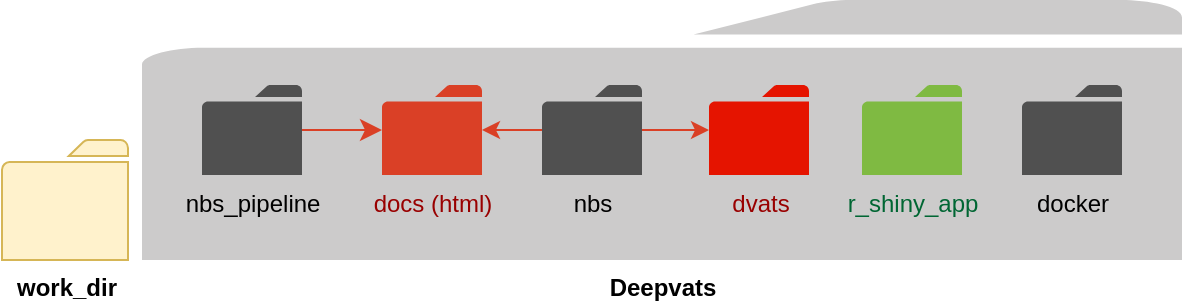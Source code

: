 <mxfile version="24.7.17" pages="2">
  <diagram id="3HKbrIMbNx6Ndomt4ODR" name="main_folders">
    <mxGraphModel dx="792" dy="827" grid="1" gridSize="10" guides="1" tooltips="1" connect="1" arrows="1" fold="1" page="1" pageScale="1" pageWidth="827" pageHeight="1169" math="0" shadow="0">
      <root>
        <mxCell id="0" />
        <mxCell id="1" parent="0" />
        <mxCell id="t32T8Ktt79tADhrdBDfe-1" value="&lt;b&gt;Deepvats&lt;/b&gt;" style="sketch=0;pointerEvents=1;shadow=0;dashed=0;html=1;strokeColor=none;labelPosition=center;verticalLabelPosition=bottom;verticalAlign=top;outlineConnect=0;align=center;shape=mxgraph.office.concepts.folder;fillColor=#CCCBCB;" parent="1" vertex="1">
          <mxGeometry x="80" y="250" width="520" height="130" as="geometry" />
        </mxCell>
        <mxCell id="t32T8Ktt79tADhrdBDfe-2" value="nbs" style="sketch=0;pointerEvents=1;shadow=0;dashed=0;html=1;strokeColor=none;fillColor=#505050;labelPosition=center;verticalLabelPosition=bottom;verticalAlign=top;outlineConnect=0;align=center;shape=mxgraph.office.concepts.folder;" parent="1" vertex="1">
          <mxGeometry x="280" y="292.5" width="50" height="45" as="geometry" />
        </mxCell>
        <mxCell id="t32T8Ktt79tADhrdBDfe-3" value="docker" style="sketch=0;pointerEvents=1;shadow=0;dashed=0;html=1;strokeColor=none;fillColor=#505050;labelPosition=center;verticalLabelPosition=bottom;verticalAlign=top;outlineConnect=0;align=center;shape=mxgraph.office.concepts.folder;" parent="1" vertex="1">
          <mxGeometry x="520" y="292.5" width="50" height="45" as="geometry" />
        </mxCell>
        <mxCell id="t32T8Ktt79tADhrdBDfe-4" value="docs (html)" style="sketch=0;pointerEvents=1;shadow=0;dashed=0;html=1;strokeColor=none;fillColor=#DA4026;labelPosition=center;verticalLabelPosition=bottom;verticalAlign=top;outlineConnect=0;align=center;shape=mxgraph.office.concepts.folder;fontColor=#990000;" parent="1" vertex="1">
          <mxGeometry x="200" y="292.5" width="50" height="45" as="geometry" />
        </mxCell>
        <mxCell id="t32T8Ktt79tADhrdBDfe-5" style="edgeStyle=orthogonalEdgeStyle;rounded=0;orthogonalLoop=1;jettySize=auto;html=1;strokeColor=#DA4026;" parent="1" source="t32T8Ktt79tADhrdBDfe-2" target="t32T8Ktt79tADhrdBDfe-4" edge="1">
          <mxGeometry relative="1" as="geometry">
            <Array as="points">
              <mxPoint x="270" y="315" />
              <mxPoint x="270" y="315" />
            </Array>
          </mxGeometry>
        </mxCell>
        <mxCell id="t32T8Ktt79tADhrdBDfe-6" value="dvats" style="sketch=0;pointerEvents=1;shadow=0;dashed=0;html=1;strokeColor=none;fillColor=#e51400;labelPosition=center;verticalLabelPosition=bottom;verticalAlign=top;outlineConnect=0;align=center;shape=mxgraph.office.concepts.folder;fontColor=#990000;" parent="1" vertex="1">
          <mxGeometry x="363.5" y="292.5" width="50" height="45" as="geometry" />
        </mxCell>
        <mxCell id="t32T8Ktt79tADhrdBDfe-7" style="edgeStyle=orthogonalEdgeStyle;rounded=0;orthogonalLoop=1;jettySize=auto;html=1;strokeColor=#DA4026;" parent="1" source="t32T8Ktt79tADhrdBDfe-2" target="t32T8Ktt79tADhrdBDfe-6" edge="1">
          <mxGeometry relative="1" as="geometry">
            <Array as="points" />
          </mxGeometry>
        </mxCell>
        <mxCell id="t32T8Ktt79tADhrdBDfe-8" value="" style="edgeStyle=segmentEdgeStyle;endArrow=classic;html=1;curved=0;rounded=0;endSize=8;startSize=8;strokeColor=#DA4026;" parent="1" source="t32T8Ktt79tADhrdBDfe-9" target="t32T8Ktt79tADhrdBDfe-4" edge="1">
          <mxGeometry width="50" height="50" relative="1" as="geometry">
            <mxPoint x="280" y="450" as="sourcePoint" />
            <mxPoint x="330" y="400" as="targetPoint" />
          </mxGeometry>
        </mxCell>
        <mxCell id="t32T8Ktt79tADhrdBDfe-9" value="nbs_pipeline" style="sketch=0;pointerEvents=1;shadow=0;dashed=0;html=1;strokeColor=none;fillColor=#505050;labelPosition=center;verticalLabelPosition=bottom;verticalAlign=top;outlineConnect=0;align=center;shape=mxgraph.office.concepts.folder;" parent="1" vertex="1">
          <mxGeometry x="110" y="292.5" width="50" height="45" as="geometry" />
        </mxCell>
        <mxCell id="t32T8Ktt79tADhrdBDfe-10" value="&lt;font&gt;r_shiny_app&lt;/font&gt;" style="sketch=0;pointerEvents=1;shadow=0;dashed=0;html=1;strokeColor=none;labelPosition=center;verticalLabelPosition=bottom;verticalAlign=top;outlineConnect=0;align=center;shape=mxgraph.office.concepts.folder;fillColor=#7FBA42;fontColor=#006633;" parent="1" vertex="1">
          <mxGeometry x="440" y="292.5" width="50" height="45" as="geometry" />
        </mxCell>
        <mxCell id="t32T8Ktt79tADhrdBDfe-11" value="&lt;font size=&quot;1&quot; style=&quot;&quot;&gt;&lt;b style=&quot;font-size: 12px;&quot;&gt;work_dir&lt;/b&gt;&lt;/font&gt;" style="sketch=0;pointerEvents=1;shadow=0;dashed=0;html=1;strokeColor=#d6b656;labelPosition=center;verticalLabelPosition=bottom;verticalAlign=top;outlineConnect=0;align=center;shape=mxgraph.office.concepts.folder;fillColor=#fff2cc;" parent="1" vertex="1">
          <mxGeometry x="10" y="320" width="63" height="60" as="geometry" />
        </mxCell>
      </root>
    </mxGraphModel>
  </diagram>
  <diagram name="main_folders_uses" id="PkBRwI52Mzq4C9EBuleq">
    <mxGraphModel dx="1759" dy="973" grid="1" gridSize="10" guides="1" tooltips="1" connect="1" arrows="1" fold="1" page="1" pageScale="1" pageWidth="827" pageHeight="1169" math="0" shadow="0">
      <root>
        <mxCell id="3JRiEsoxXd5dGJqfhaeT-0" />
        <mxCell id="3JRiEsoxXd5dGJqfhaeT-1" parent="3JRiEsoxXd5dGJqfhaeT-0" />
        <mxCell id="Gj9LCT_WMwvpNeRdyANP-9" value="&lt;b style=&quot;&quot;&gt;&lt;font style=&quot;font-size: 16px;&quot; color=&quot;#7ea6e0&quot;&gt;Visual Analytics&amp;nbsp;&lt;/font&gt;&lt;br style=&quot;&quot;&gt;&lt;br style=&quot;&quot;&gt;&lt;br style=&quot;&quot;&gt;&lt;br style=&quot;&quot;&gt;&lt;br style=&quot;&quot;&gt;&lt;br style=&quot;&quot;&gt;&lt;br style=&quot;&quot;&gt;&lt;br style=&quot;&quot;&gt;&lt;br style=&quot;&quot;&gt;&lt;br style=&quot;&quot;&gt;&lt;/b&gt;" style="rounded=0;whiteSpace=wrap;html=1;fillColor=#dae8fc;strokeColor=#6c8ebf;fontSize=20;container=1;" vertex="1" parent="3JRiEsoxXd5dGJqfhaeT-1">
          <mxGeometry x="455" y="240" width="80" height="170" as="geometry" />
        </mxCell>
        <mxCell id="Gj9LCT_WMwvpNeRdyANP-10" value="&lt;b style=&quot;font-size: 16px;&quot;&gt;&lt;font color=&quot;#990000&quot; style=&quot;font-size: 16px;&quot;&gt;Deep Learning&lt;br style=&quot;font-size: 16px;&quot;&gt;&lt;br style=&quot;font-size: 16px;&quot;&gt;&lt;br style=&quot;font-size: 16px;&quot;&gt;&lt;br style=&quot;font-size: 16px;&quot;&gt;&lt;br style=&quot;font-size: 16px;&quot;&gt;&lt;/font&gt;&lt;br style=&quot;font-size: 16px;&quot;&gt;&lt;/b&gt;&lt;div&gt;&lt;b style=&quot;font-size: 16px;&quot;&gt;&lt;br&gt;&lt;/b&gt;&lt;/div&gt;&lt;div&gt;&lt;b style=&quot;font-size: 16px;&quot;&gt;&lt;br&gt;&lt;/b&gt;&lt;/div&gt;&lt;div&gt;&lt;b style=&quot;font-size: 16px;&quot;&gt;&lt;br&gt;&lt;/b&gt;&lt;/div&gt;&lt;div&gt;&lt;b style=&quot;font-size: 16px;&quot;&gt;&lt;br&gt;&lt;/b&gt;&lt;/div&gt;&lt;div&gt;&lt;b style=&quot;font-size: 16px;&quot;&gt;&lt;br&gt;&lt;/b&gt;&lt;/div&gt;" style="rounded=0;whiteSpace=wrap;html=1;fillColor=#F8DADA;strokeColor=#b85450;fontSize=16;" vertex="1" parent="3JRiEsoxXd5dGJqfhaeT-1">
          <mxGeometry x="100" y="240" width="350" height="170" as="geometry" />
        </mxCell>
        <mxCell id="3JRiEsoxXd5dGJqfhaeT-2" value="&lt;b&gt;deepvats&lt;/b&gt;" style="sketch=0;pointerEvents=1;shadow=0;dashed=0;html=1;strokeColor=none;labelPosition=center;verticalLabelPosition=bottom;verticalAlign=top;outlineConnect=0;align=center;shape=mxgraph.office.concepts.folder;fillColor=#CCCBCB;opacity=60;" vertex="1" parent="3JRiEsoxXd5dGJqfhaeT-1">
          <mxGeometry x="110" y="250" width="520" height="130" as="geometry" />
        </mxCell>
        <mxCell id="Gj9LCT_WMwvpNeRdyANP-7" value="&lt;b style=&quot;font-size: 16px;&quot;&gt;&lt;font color=&quot;#c2a54e&quot; style=&quot;font-size: 16px;&quot;&gt;Storage&amp;nbsp;&lt;/font&gt;&lt;br style=&quot;font-size: 16px;&quot;&gt;&lt;br style=&quot;font-size: 16px;&quot;&gt;&lt;br style=&quot;font-size: 16px;&quot;&gt;&lt;br style=&quot;font-size: 16px;&quot;&gt;&lt;br style=&quot;font-size: 16px;&quot;&gt;&lt;br style=&quot;font-size: 16px;&quot;&gt;&lt;br style=&quot;font-size: 16px;&quot;&gt;&lt;br style=&quot;font-size: 16px;&quot;&gt;&lt;br style=&quot;font-size: 16px;&quot;&gt;&lt;br style=&quot;font-size: 16px;&quot;&gt;&lt;br style=&quot;font-size: 16px;&quot;&gt;&lt;/b&gt;" style="rounded=0;whiteSpace=wrap;html=1;fillColor=#FFFCEB;strokeColor=#d6b656;fontSize=16;" vertex="1" parent="3JRiEsoxXd5dGJqfhaeT-1">
          <mxGeometry x="-10" y="240" width="100" height="170" as="geometry" />
        </mxCell>
        <mxCell id="3JRiEsoxXd5dGJqfhaeT-3" value="nbs" style="sketch=0;pointerEvents=1;shadow=0;dashed=0;html=1;strokeColor=none;fillColor=#505050;labelPosition=center;verticalLabelPosition=bottom;verticalAlign=top;outlineConnect=0;align=center;shape=mxgraph.office.concepts.folder;" vertex="1" parent="3JRiEsoxXd5dGJqfhaeT-1">
          <mxGeometry x="310" y="292.5" width="50" height="45" as="geometry" />
        </mxCell>
        <mxCell id="Gj9LCT_WMwvpNeRdyANP-11" style="edgeStyle=orthogonalEdgeStyle;rounded=0;orthogonalLoop=1;jettySize=auto;html=1;entryX=0.75;entryY=1;entryDx=0;entryDy=0;strokeWidth=2;fillColor=#f5f5f5;strokeColor=#666666;" edge="1" parent="3JRiEsoxXd5dGJqfhaeT-1" source="3JRiEsoxXd5dGJqfhaeT-4" target="Gj9LCT_WMwvpNeRdyANP-9">
          <mxGeometry relative="1" as="geometry">
            <Array as="points">
              <mxPoint x="610" y="330" />
              <mxPoint x="610" y="430" />
              <mxPoint x="515" y="430" />
            </Array>
          </mxGeometry>
        </mxCell>
        <mxCell id="Gj9LCT_WMwvpNeRdyANP-13" style="edgeStyle=orthogonalEdgeStyle;rounded=0;orthogonalLoop=1;jettySize=auto;html=1;entryX=0.75;entryY=1;entryDx=0;entryDy=0;strokeWidth=2;fillColor=#f5f5f5;strokeColor=#666666;" edge="1" parent="3JRiEsoxXd5dGJqfhaeT-1" source="3JRiEsoxXd5dGJqfhaeT-4" target="Gj9LCT_WMwvpNeRdyANP-10">
          <mxGeometry relative="1" as="geometry">
            <Array as="points">
              <mxPoint x="610" y="330" />
              <mxPoint x="610" y="430" />
              <mxPoint x="363" y="430" />
            </Array>
          </mxGeometry>
        </mxCell>
        <mxCell id="3JRiEsoxXd5dGJqfhaeT-4" value="docker" style="sketch=0;pointerEvents=1;shadow=0;dashed=0;html=1;strokeColor=none;fillColor=#505050;labelPosition=center;verticalLabelPosition=bottom;verticalAlign=top;outlineConnect=0;align=center;shape=mxgraph.office.concepts.folder;" vertex="1" parent="3JRiEsoxXd5dGJqfhaeT-1">
          <mxGeometry x="550" y="292.5" width="50" height="45" as="geometry" />
        </mxCell>
        <mxCell id="3JRiEsoxXd5dGJqfhaeT-5" value="docs (html)" style="sketch=0;pointerEvents=1;shadow=0;dashed=0;html=1;strokeColor=none;fillColor=#DA4026;labelPosition=center;verticalLabelPosition=bottom;verticalAlign=top;outlineConnect=0;align=center;shape=mxgraph.office.concepts.folder;fontColor=#990000;" vertex="1" parent="3JRiEsoxXd5dGJqfhaeT-1">
          <mxGeometry x="230" y="292.5" width="50" height="45" as="geometry" />
        </mxCell>
        <mxCell id="3JRiEsoxXd5dGJqfhaeT-6" style="edgeStyle=orthogonalEdgeStyle;rounded=0;orthogonalLoop=1;jettySize=auto;html=1;strokeColor=#DA4026;" edge="1" parent="3JRiEsoxXd5dGJqfhaeT-1" source="3JRiEsoxXd5dGJqfhaeT-3" target="3JRiEsoxXd5dGJqfhaeT-5">
          <mxGeometry relative="1" as="geometry">
            <Array as="points">
              <mxPoint x="290" y="320" />
              <mxPoint x="290" y="320" />
            </Array>
          </mxGeometry>
        </mxCell>
        <mxCell id="Gj9LCT_WMwvpNeRdyANP-0" style="edgeStyle=orthogonalEdgeStyle;rounded=0;orthogonalLoop=1;jettySize=auto;html=1;fillColor=#f5f5f5;strokeColor=#666666;strokeWidth=2;" edge="1" parent="3JRiEsoxXd5dGJqfhaeT-1" source="3JRiEsoxXd5dGJqfhaeT-7" target="3JRiEsoxXd5dGJqfhaeT-10">
          <mxGeometry relative="1" as="geometry">
            <mxPoint x="260" y="230" as="targetPoint" />
            <Array as="points">
              <mxPoint x="419" y="260" />
              <mxPoint x="165" y="260" />
            </Array>
          </mxGeometry>
        </mxCell>
        <mxCell id="Gj9LCT_WMwvpNeRdyANP-2" style="edgeStyle=orthogonalEdgeStyle;rounded=0;orthogonalLoop=1;jettySize=auto;html=1;fillColor=#f5f5f5;strokeColor=#666666;strokeWidth=2;" edge="1" parent="3JRiEsoxXd5dGJqfhaeT-1">
          <mxGeometry relative="1" as="geometry">
            <mxPoint x="443.5" y="320" as="sourcePoint" />
            <mxPoint x="470" y="320" as="targetPoint" />
          </mxGeometry>
        </mxCell>
        <mxCell id="3JRiEsoxXd5dGJqfhaeT-7" value="dvats" style="sketch=0;pointerEvents=1;shadow=0;dashed=0;html=1;strokeColor=none;fillColor=#e51400;labelPosition=center;verticalLabelPosition=bottom;verticalAlign=top;outlineConnect=0;align=center;shape=mxgraph.office.concepts.folder;fontColor=#990000;" vertex="1" parent="3JRiEsoxXd5dGJqfhaeT-1">
          <mxGeometry x="393.5" y="292.5" width="50" height="45" as="geometry" />
        </mxCell>
        <mxCell id="3JRiEsoxXd5dGJqfhaeT-8" style="edgeStyle=orthogonalEdgeStyle;rounded=0;orthogonalLoop=1;jettySize=auto;html=1;strokeColor=#DA4026;" edge="1" parent="3JRiEsoxXd5dGJqfhaeT-1" source="3JRiEsoxXd5dGJqfhaeT-3" target="3JRiEsoxXd5dGJqfhaeT-7">
          <mxGeometry relative="1" as="geometry">
            <Array as="points">
              <mxPoint x="380" y="320" />
              <mxPoint x="380" y="320" />
            </Array>
          </mxGeometry>
        </mxCell>
        <mxCell id="3JRiEsoxXd5dGJqfhaeT-9" value="" style="edgeStyle=segmentEdgeStyle;endArrow=classic;html=1;curved=0;rounded=0;endSize=8;startSize=8;strokeColor=#DA4026;" edge="1" parent="3JRiEsoxXd5dGJqfhaeT-1" source="3JRiEsoxXd5dGJqfhaeT-10" target="3JRiEsoxXd5dGJqfhaeT-5">
          <mxGeometry width="50" height="50" relative="1" as="geometry">
            <mxPoint x="310" y="450" as="sourcePoint" />
            <mxPoint x="360" y="400" as="targetPoint" />
            <Array as="points">
              <mxPoint x="210" y="320" />
              <mxPoint x="210" y="320" />
            </Array>
          </mxGeometry>
        </mxCell>
        <mxCell id="3JRiEsoxXd5dGJqfhaeT-10" value="nbs_pipeline" style="sketch=0;pointerEvents=1;shadow=0;dashed=0;html=1;strokeColor=none;fillColor=#505050;labelPosition=center;verticalLabelPosition=bottom;verticalAlign=top;outlineConnect=0;align=center;shape=mxgraph.office.concepts.folder;" vertex="1" parent="3JRiEsoxXd5dGJqfhaeT-1">
          <mxGeometry x="140" y="292.5" width="50" height="45" as="geometry" />
        </mxCell>
        <mxCell id="3JRiEsoxXd5dGJqfhaeT-11" value="&lt;font&gt;r_shiny_app&lt;/font&gt;" style="sketch=0;pointerEvents=1;shadow=0;dashed=0;html=1;strokeColor=none;labelPosition=center;verticalLabelPosition=bottom;verticalAlign=top;outlineConnect=0;align=center;shape=mxgraph.office.concepts.folder;fillColor=#7FBA42;fontColor=#006633;" vertex="1" parent="3JRiEsoxXd5dGJqfhaeT-1">
          <mxGeometry x="470" y="292.5" width="50" height="45" as="geometry" />
        </mxCell>
        <mxCell id="Gj9LCT_WMwvpNeRdyANP-12" style="edgeStyle=orthogonalEdgeStyle;rounded=0;orthogonalLoop=1;jettySize=auto;html=1;strokeWidth=2;fillColor=#f5f5f5;strokeColor=#666666;" edge="1" parent="3JRiEsoxXd5dGJqfhaeT-1" source="3JRiEsoxXd5dGJqfhaeT-12" target="3JRiEsoxXd5dGJqfhaeT-4">
          <mxGeometry relative="1" as="geometry">
            <Array as="points">
              <mxPoint x="80" y="350" />
              <mxPoint x="80" y="440" />
              <mxPoint x="620" y="440" />
              <mxPoint x="620" y="315" />
            </Array>
          </mxGeometry>
        </mxCell>
        <mxCell id="3JRiEsoxXd5dGJqfhaeT-12" value="&lt;font size=&quot;1&quot; style=&quot;&quot;&gt;&lt;b style=&quot;font-size: 12px;&quot;&gt;work_dir&lt;/b&gt;&lt;/font&gt;" style="sketch=0;pointerEvents=1;shadow=0;dashed=0;html=1;strokeColor=#d6b656;labelPosition=center;verticalLabelPosition=bottom;verticalAlign=top;outlineConnect=0;align=center;shape=mxgraph.office.concepts.folder;fillColor=#fff2cc;" vertex="1" parent="3JRiEsoxXd5dGJqfhaeT-1">
          <mxGeometry x="10" y="320" width="63" height="60" as="geometry" />
        </mxCell>
      </root>
    </mxGraphModel>
  </diagram>
</mxfile>
